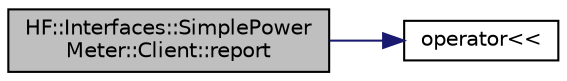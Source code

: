 digraph "HF::Interfaces::SimplePowerMeter::Client::report"
{
  edge [fontname="Helvetica",fontsize="10",labelfontname="Helvetica",labelfontsize="10"];
  node [fontname="Helvetica",fontsize="10",shape=record];
  rankdir="LR";
  Node2 [label="HF::Interfaces::SimplePower\lMeter::Client::report",height=0.2,width=0.4,color="black", fillcolor="grey75", style="filled", fontcolor="black"];
  Node2 -> Node3 [color="midnightblue",fontsize="10",style="solid",fontname="Helvetica"];
  Node3 [label="operator\<\<",height=0.2,width=0.4,color="black", fillcolor="white", style="filled",URL="$group__spm__itf.html#gaa01dbfa51fc046acf16dabc8b6f4e86c",tooltip="Convert the given command into a string and write it to the given stream. "];
}
